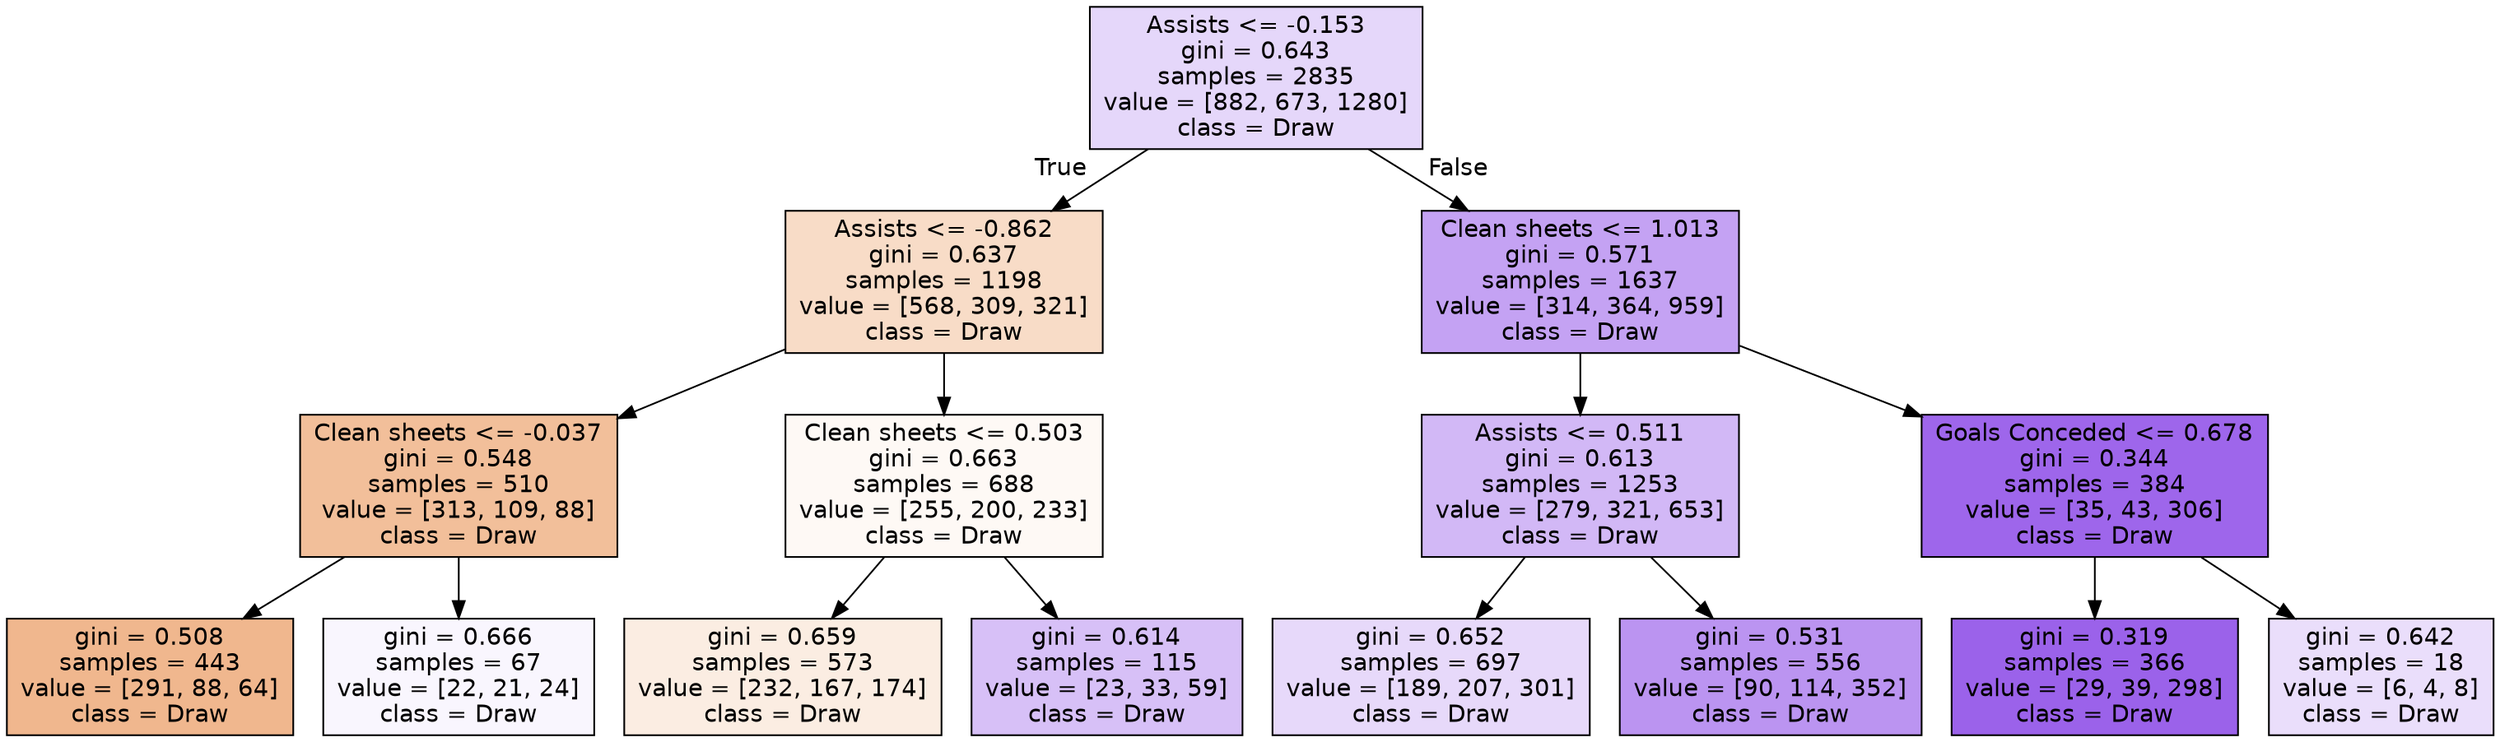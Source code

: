 digraph Tree {
node [shape=box, style="filled", color="black", fontname="helvetica"] ;
edge [fontname="helvetica"] ;
0 [label="Assists <= -0.153\ngini = 0.643\nsamples = 2835\nvalue = [882, 673, 1280]\nclass = Draw", fillcolor="#e5d7fa"] ;
1 [label="Assists <= -0.862\ngini = 0.637\nsamples = 1198\nvalue = [568, 309, 321]\nclass = Draw", fillcolor="#f8dcc7"] ;
0 -> 1 [labeldistance=2.5, labelangle=45, headlabel="True"] ;
2 [label="Clean sheets <= -0.037\ngini = 0.548\nsamples = 510\nvalue = [313, 109, 88]\nclass = Draw", fillcolor="#f2bf9a"] ;
1 -> 2 ;
3 [label="gini = 0.508\nsamples = 443\nvalue = [291, 88, 64]\nclass = Draw", fillcolor="#f0b78e"] ;
2 -> 3 ;
4 [label="gini = 0.666\nsamples = 67\nvalue = [22, 21, 24]\nclass = Draw", fillcolor="#f9f6fe"] ;
2 -> 4 ;
5 [label="Clean sheets <= 0.503\ngini = 0.663\nsamples = 688\nvalue = [255, 200, 233]\nclass = Draw", fillcolor="#fef9f5"] ;
1 -> 5 ;
6 [label="gini = 0.659\nsamples = 573\nvalue = [232, 167, 174]\nclass = Draw", fillcolor="#fbede2"] ;
5 -> 6 ;
7 [label="gini = 0.614\nsamples = 115\nvalue = [23, 33, 59]\nclass = Draw", fillcolor="#d7c0f7"] ;
5 -> 7 ;
8 [label="Clean sheets <= 1.013\ngini = 0.571\nsamples = 1637\nvalue = [314, 364, 959]\nclass = Draw", fillcolor="#c4a2f3"] ;
0 -> 8 [labeldistance=2.5, labelangle=-45, headlabel="False"] ;
9 [label="Assists <= 0.511\ngini = 0.613\nsamples = 1253\nvalue = [279, 321, 653]\nclass = Draw", fillcolor="#d2b8f6"] ;
8 -> 9 ;
10 [label="gini = 0.652\nsamples = 697\nvalue = [189, 207, 301]\nclass = Draw", fillcolor="#e7d9fa"] ;
9 -> 10 ;
11 [label="gini = 0.531\nsamples = 556\nvalue = [90, 114, 352]\nclass = Draw", fillcolor="#bb94f1"] ;
9 -> 11 ;
12 [label="Goals Conceded <= 0.678\ngini = 0.344\nsamples = 384\nvalue = [35, 43, 306]\nclass = Draw", fillcolor="#9e66eb"] ;
8 -> 12 ;
13 [label="gini = 0.319\nsamples = 366\nvalue = [29, 39, 298]\nclass = Draw", fillcolor="#9b62ea"] ;
12 -> 13 ;
14 [label="gini = 0.642\nsamples = 18\nvalue = [6, 4, 8]\nclass = Draw", fillcolor="#eadefb"] ;
12 -> 14 ;
}